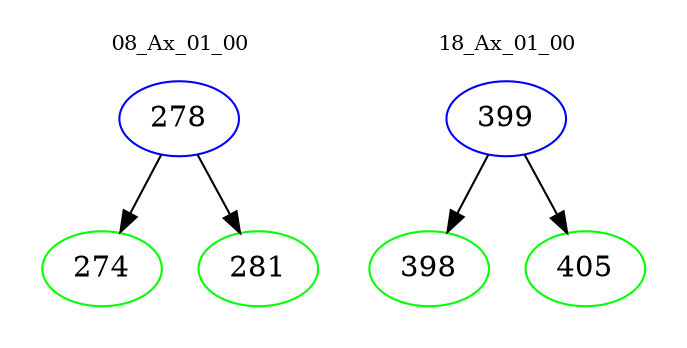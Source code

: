 digraph{
subgraph cluster_0 {
color = white
label = "08_Ax_01_00";
fontsize=10;
T0_278 [label="278", color="blue"]
T0_278 -> T0_274 [color="black"]
T0_274 [label="274", color="green"]
T0_278 -> T0_281 [color="black"]
T0_281 [label="281", color="green"]
}
subgraph cluster_1 {
color = white
label = "18_Ax_01_00";
fontsize=10;
T1_399 [label="399", color="blue"]
T1_399 -> T1_398 [color="black"]
T1_398 [label="398", color="green"]
T1_399 -> T1_405 [color="black"]
T1_405 [label="405", color="green"]
}
}
